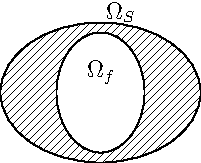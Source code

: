 import patterns;
pair z0=(0,0);
real r=30;
int n=20;
real h=0.1;

label("$\Omega_f$",(0,10));
path c2=ellipse(z0,r+20,r+5);
draw(c2);

add("hatch",hatch(1mm));
path c1=ellipse(z0,r-8,r);
draw(c1);
filldraw(c2,pattern("hatch"));

label("$\Omega_S$",(10,40));
filldraw(c1,white);
//real par(real x,real a,real b,real c) {return -(a*x^2+b*x+c);}
     
//real sum= -3;
//real prod=2;

//guide fv;

//for(int i=0; i < n; ++i) {	
//      real t=i*h;		
//      pair z=(t,par(t,1,sum,prod));
//      fv=fv..z;	
//}	
 
//draw("$u$",(shift+50,par(shift+50,1,sum,prod)/60+shift)--(shift+70,par(shift+70,1,sum,prod)/50+shift),red,EndArrow);     
//draw(fv);

//label("$0$",(0,10));

